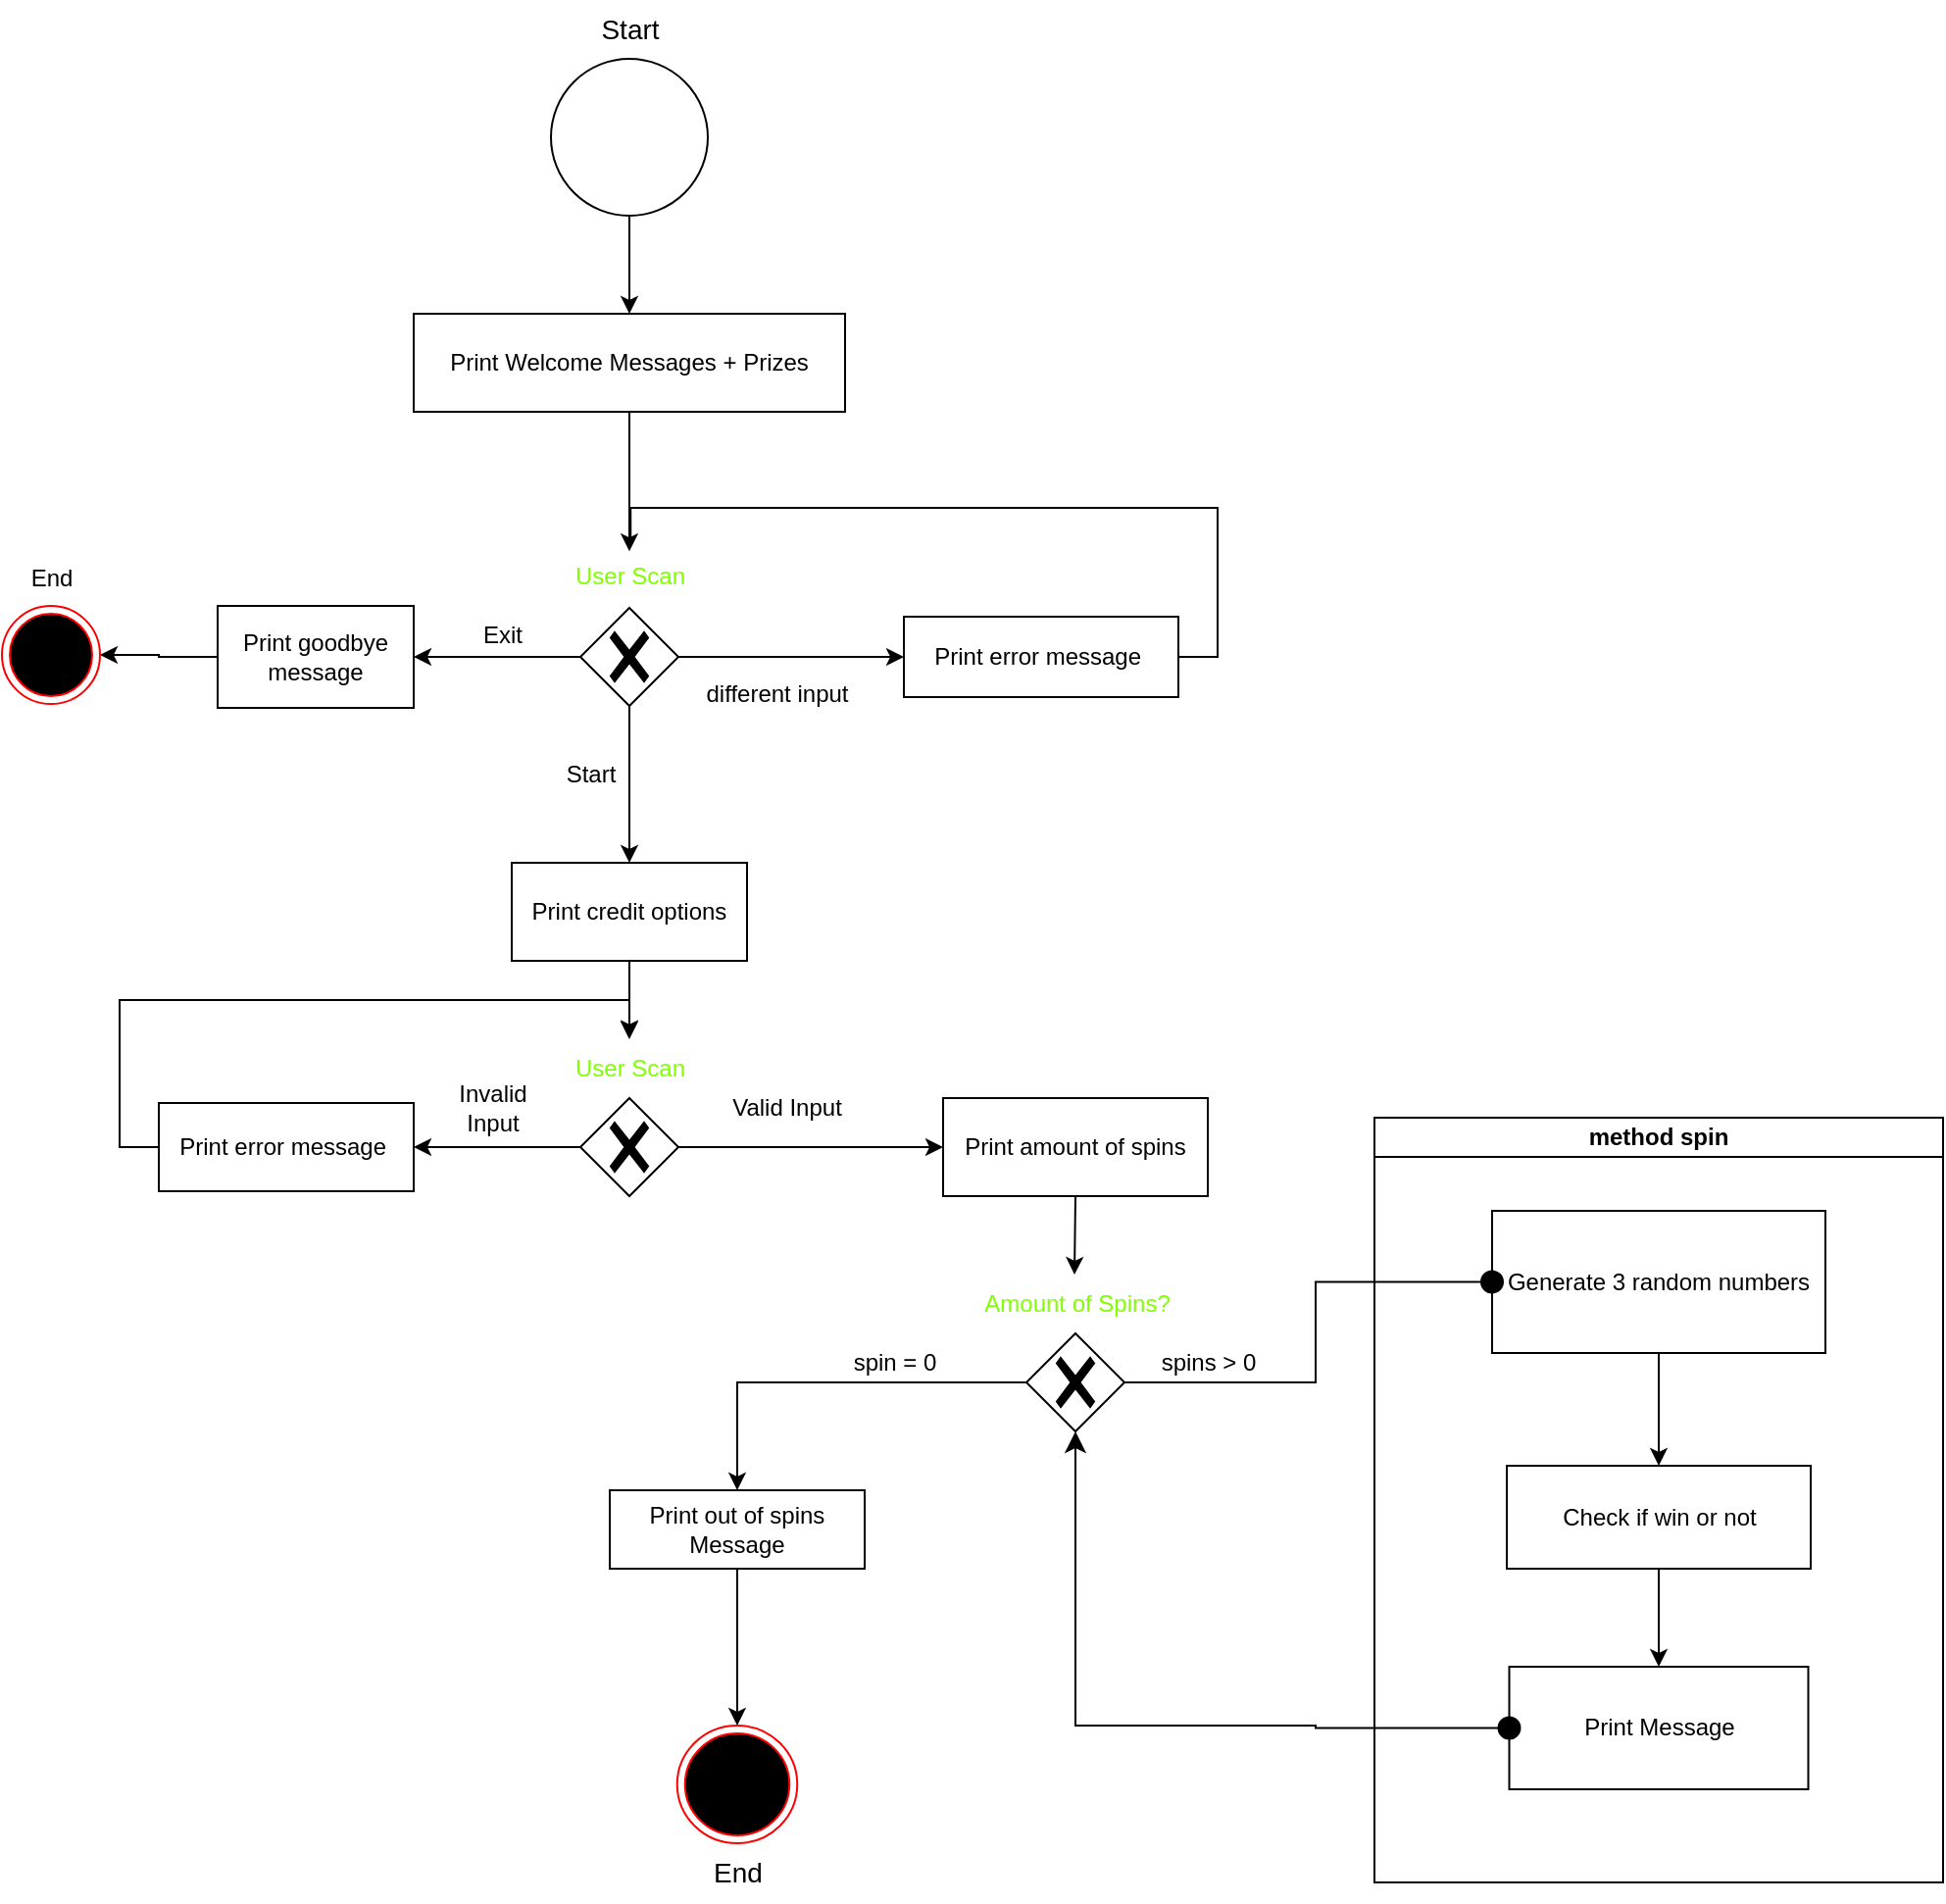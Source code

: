 <mxfile version="26.0.9">
  <diagram name="Page-1" id="fi1Lg-7dgP-PTi1Xk1YU">
    <mxGraphModel dx="1434" dy="844" grid="1" gridSize="10" guides="1" tooltips="1" connect="1" arrows="1" fold="1" page="0" pageScale="1" pageWidth="1600" pageHeight="900" math="0" shadow="0">
      <root>
        <mxCell id="0" />
        <mxCell id="1" parent="0" />
        <mxCell id="H97chpZ5i8emVwWIBnNh-3" style="edgeStyle=orthogonalEdgeStyle;rounded=0;orthogonalLoop=1;jettySize=auto;html=1;exitX=0.5;exitY=1;exitDx=0;exitDy=0;exitPerimeter=0;entryX=0.5;entryY=0;entryDx=0;entryDy=0;entryPerimeter=0;" parent="1" source="H97chpZ5i8emVwWIBnNh-1" target="H97chpZ5i8emVwWIBnNh-4" edge="1">
          <mxGeometry relative="1" as="geometry">
            <mxPoint x="540" y="230" as="targetPoint" />
          </mxGeometry>
        </mxCell>
        <mxCell id="H97chpZ5i8emVwWIBnNh-1" value="" style="points=[[0.145,0.145,0],[0.5,0,0],[0.855,0.145,0],[1,0.5,0],[0.855,0.855,0],[0.5,1,0],[0.145,0.855,0],[0,0.5,0]];shape=mxgraph.bpmn.event;html=1;verticalLabelPosition=bottom;labelBackgroundColor=#ffffff;verticalAlign=top;align=center;perimeter=ellipsePerimeter;outlineConnect=0;aspect=fixed;outline=standard;symbol=general;" parent="1" vertex="1">
          <mxGeometry x="500" y="100" width="80" height="80" as="geometry" />
        </mxCell>
        <mxCell id="H97chpZ5i8emVwWIBnNh-2" value="&lt;font style=&quot;font-size: 14px;&quot;&gt;Start&lt;/font&gt;" style="text;html=1;align=center;verticalAlign=middle;resizable=0;points=[];autosize=1;strokeColor=none;fillColor=none;" parent="1" vertex="1">
          <mxGeometry x="515" y="70" width="50" height="30" as="geometry" />
        </mxCell>
        <mxCell id="H97chpZ5i8emVwWIBnNh-4" value="Print Welcome Messages + Prizes" style="points=[[0.25,0,0],[0.5,0,0],[0.75,0,0],[1,0.25,0],[1,0.5,0],[1,0.75,0],[0.75,1,0],[0.5,1,0],[0.25,1,0],[0,0.75,0],[0,0.5,0],[0,0.25,0]];shape=mxgraph.bpmn.task2;whiteSpace=wrap;rectStyle=rounded;size=10;html=1;container=1;expand=0;collapsible=0;taskMarker=abstract;" parent="1" vertex="1">
          <mxGeometry x="430" y="230" width="220" height="50" as="geometry" />
        </mxCell>
        <mxCell id="H97chpZ5i8emVwWIBnNh-8" style="edgeStyle=orthogonalEdgeStyle;rounded=0;orthogonalLoop=1;jettySize=auto;html=1;exitX=0;exitY=0.5;exitDx=0;exitDy=0;exitPerimeter=0;" parent="1" source="H97chpZ5i8emVwWIBnNh-5" target="H97chpZ5i8emVwWIBnNh-9" edge="1">
          <mxGeometry relative="1" as="geometry">
            <mxPoint x="380" y="405.333" as="targetPoint" />
          </mxGeometry>
        </mxCell>
        <mxCell id="H97chpZ5i8emVwWIBnNh-15" style="edgeStyle=orthogonalEdgeStyle;rounded=0;orthogonalLoop=1;jettySize=auto;html=1;exitX=1;exitY=0.5;exitDx=0;exitDy=0;exitPerimeter=0;entryX=0;entryY=0.5;entryDx=0;entryDy=0;entryPerimeter=0;" parent="1" source="H97chpZ5i8emVwWIBnNh-5" target="H97chpZ5i8emVwWIBnNh-17" edge="1">
          <mxGeometry relative="1" as="geometry">
            <mxPoint x="680.0" y="405.241" as="targetPoint" />
          </mxGeometry>
        </mxCell>
        <mxCell id="H97chpZ5i8emVwWIBnNh-21" style="edgeStyle=orthogonalEdgeStyle;rounded=0;orthogonalLoop=1;jettySize=auto;html=1;exitX=0.5;exitY=1;exitDx=0;exitDy=0;exitPerimeter=0;entryX=0.5;entryY=0;entryDx=0;entryDy=0;entryPerimeter=0;" parent="1" source="H97chpZ5i8emVwWIBnNh-5" target="H97chpZ5i8emVwWIBnNh-22" edge="1">
          <mxGeometry relative="1" as="geometry">
            <mxPoint x="539.966" y="500" as="targetPoint" />
          </mxGeometry>
        </mxCell>
        <mxCell id="H97chpZ5i8emVwWIBnNh-5" value="" style="points=[[0.25,0.25,0],[0.5,0,0],[0.75,0.25,0],[1,0.5,0],[0.75,0.75,0],[0.5,1,0],[0.25,0.75,0],[0,0.5,0]];shape=mxgraph.bpmn.gateway2;html=1;verticalLabelPosition=bottom;labelBackgroundColor=#ffffff;verticalAlign=top;align=center;perimeter=rhombusPerimeter;outlineConnect=0;outline=none;symbol=none;gwType=exclusive;" parent="1" vertex="1">
          <mxGeometry x="515" y="380" width="50" height="50" as="geometry" />
        </mxCell>
        <mxCell id="H97chpZ5i8emVwWIBnNh-6" style="edgeStyle=orthogonalEdgeStyle;rounded=0;orthogonalLoop=1;jettySize=auto;html=1;exitX=0.5;exitY=1;exitDx=0;exitDy=0;exitPerimeter=0;entryX=0.5;entryY=0.07;entryDx=0;entryDy=0;entryPerimeter=0;" parent="1" source="H97chpZ5i8emVwWIBnNh-4" target="H97chpZ5i8emVwWIBnNh-7" edge="1">
          <mxGeometry relative="1" as="geometry">
            <mxPoint x="570" y="330" as="targetPoint" />
          </mxGeometry>
        </mxCell>
        <mxCell id="H97chpZ5i8emVwWIBnNh-7" value="&lt;font style=&quot;color: rgb(128, 255, 0);&quot;&gt;User Scan&lt;/font&gt;" style="text;html=1;align=center;verticalAlign=middle;resizable=0;points=[];autosize=1;strokeColor=none;fillColor=none;" parent="1" vertex="1">
          <mxGeometry x="500" y="349" width="80" height="30" as="geometry" />
        </mxCell>
        <mxCell id="H97chpZ5i8emVwWIBnNh-13" style="edgeStyle=orthogonalEdgeStyle;rounded=0;orthogonalLoop=1;jettySize=auto;html=1;exitX=0;exitY=0.5;exitDx=0;exitDy=0;exitPerimeter=0;entryX=1;entryY=0.5;entryDx=0;entryDy=0;" parent="1" source="H97chpZ5i8emVwWIBnNh-9" target="H97chpZ5i8emVwWIBnNh-12" edge="1">
          <mxGeometry relative="1" as="geometry" />
        </mxCell>
        <mxCell id="H97chpZ5i8emVwWIBnNh-9" value="Print goodbye message" style="points=[[0.25,0,0],[0.5,0,0],[0.75,0,0],[1,0.25,0],[1,0.5,0],[1,0.75,0],[0.75,1,0],[0.5,1,0],[0.25,1,0],[0,0.75,0],[0,0.5,0],[0,0.25,0]];shape=mxgraph.bpmn.task2;whiteSpace=wrap;rectStyle=rounded;size=10;html=1;container=1;expand=0;collapsible=0;taskMarker=abstract;" parent="1" vertex="1">
          <mxGeometry x="330" y="379" width="100" height="52" as="geometry" />
        </mxCell>
        <mxCell id="H97chpZ5i8emVwWIBnNh-10" value="Start" style="text;html=1;align=center;verticalAlign=middle;resizable=0;points=[];autosize=1;strokeColor=none;fillColor=none;" parent="1" vertex="1">
          <mxGeometry x="495" y="450" width="50" height="30" as="geometry" />
        </mxCell>
        <mxCell id="H97chpZ5i8emVwWIBnNh-11" value="Exit" style="text;html=1;align=center;verticalAlign=middle;resizable=0;points=[];autosize=1;strokeColor=none;fillColor=none;" parent="1" vertex="1">
          <mxGeometry x="455" y="379" width="40" height="30" as="geometry" />
        </mxCell>
        <mxCell id="H97chpZ5i8emVwWIBnNh-12" value="" style="ellipse;html=1;shape=endState;fillColor=#000000;strokeColor=#ff0000;" parent="1" vertex="1">
          <mxGeometry x="220" y="379" width="50" height="50" as="geometry" />
        </mxCell>
        <mxCell id="H97chpZ5i8emVwWIBnNh-14" value="End" style="text;html=1;align=center;verticalAlign=middle;resizable=0;points=[];autosize=1;strokeColor=none;fillColor=none;" parent="1" vertex="1">
          <mxGeometry x="225" y="350" width="40" height="30" as="geometry" />
        </mxCell>
        <mxCell id="H97chpZ5i8emVwWIBnNh-16" value="different input" style="text;html=1;align=center;verticalAlign=middle;resizable=0;points=[];autosize=1;strokeColor=none;fillColor=none;" parent="1" vertex="1">
          <mxGeometry x="565" y="409" width="100" height="30" as="geometry" />
        </mxCell>
        <mxCell id="H97chpZ5i8emVwWIBnNh-17" value="Print error message&amp;nbsp;" style="points=[[0.25,0,0],[0.5,0,0],[0.75,0,0],[1,0.25,0],[1,0.5,0],[1,0.75,0],[0.75,1,0],[0.5,1,0],[0.25,1,0],[0,0.75,0],[0,0.5,0],[0,0.25,0]];shape=mxgraph.bpmn.task2;whiteSpace=wrap;rectStyle=rounded;size=10;html=1;container=1;expand=0;collapsible=0;taskMarker=abstract;" parent="1" vertex="1">
          <mxGeometry x="680" y="384.5" width="140" height="41" as="geometry" />
        </mxCell>
        <mxCell id="H97chpZ5i8emVwWIBnNh-20" style="edgeStyle=orthogonalEdgeStyle;rounded=0;orthogonalLoop=1;jettySize=auto;html=1;exitX=1;exitY=0.5;exitDx=0;exitDy=0;exitPerimeter=0;entryX=0.508;entryY=-0.022;entryDx=0;entryDy=0;entryPerimeter=0;endArrow=none;startFill=0;" parent="1" source="H97chpZ5i8emVwWIBnNh-17" target="H97chpZ5i8emVwWIBnNh-7" edge="1">
          <mxGeometry relative="1" as="geometry" />
        </mxCell>
        <mxCell id="A_IhcFjj-mvDrSFzsU9k-1" style="edgeStyle=orthogonalEdgeStyle;rounded=0;orthogonalLoop=1;jettySize=auto;html=1;exitX=0.5;exitY=1;exitDx=0;exitDy=0;exitPerimeter=0;" edge="1" parent="1" source="H97chpZ5i8emVwWIBnNh-22">
          <mxGeometry relative="1" as="geometry">
            <mxPoint x="539.966" y="600" as="targetPoint" />
          </mxGeometry>
        </mxCell>
        <mxCell id="H97chpZ5i8emVwWIBnNh-22" value="Print credit options" style="points=[[0.25,0,0],[0.5,0,0],[0.75,0,0],[1,0.25,0],[1,0.5,0],[1,0.75,0],[0.75,1,0],[0.5,1,0],[0.25,1,0],[0,0.75,0],[0,0.5,0],[0,0.25,0]];shape=mxgraph.bpmn.task2;whiteSpace=wrap;rectStyle=rounded;size=10;html=1;container=1;expand=0;collapsible=0;taskMarker=abstract;" parent="1" vertex="1">
          <mxGeometry x="480" y="510" width="120" height="50" as="geometry" />
        </mxCell>
        <mxCell id="H97chpZ5i8emVwWIBnNh-24" value="method spin" style="swimlane;startSize=20;whiteSpace=wrap;html=1;" parent="1" vertex="1">
          <mxGeometry x="920" y="640" width="290" height="390" as="geometry" />
        </mxCell>
        <mxCell id="A_IhcFjj-mvDrSFzsU9k-26" style="edgeStyle=orthogonalEdgeStyle;rounded=0;orthogonalLoop=1;jettySize=auto;html=1;exitX=0.5;exitY=1;exitDx=0;exitDy=0;exitPerimeter=0;entryX=0.5;entryY=0;entryDx=0;entryDy=0;entryPerimeter=0;" edge="1" parent="H97chpZ5i8emVwWIBnNh-24" source="A_IhcFjj-mvDrSFzsU9k-25" target="A_IhcFjj-mvDrSFzsU9k-27">
          <mxGeometry relative="1" as="geometry">
            <mxPoint x="145.138" y="177.5" as="targetPoint" />
          </mxGeometry>
        </mxCell>
        <mxCell id="A_IhcFjj-mvDrSFzsU9k-25" value="Generate 3 random numbers" style="points=[[0.25,0,0],[0.5,0,0],[0.75,0,0],[1,0.25,0],[1,0.5,0],[1,0.75,0],[0.75,1,0],[0.5,1,0],[0.25,1,0],[0,0.75,0],[0,0.5,0],[0,0.25,0]];shape=mxgraph.bpmn.task2;whiteSpace=wrap;rectStyle=rounded;size=10;html=1;container=1;expand=0;collapsible=0;taskMarker=abstract;isLoopStandard=1;" vertex="1" parent="H97chpZ5i8emVwWIBnNh-24">
          <mxGeometry x="60" y="47.5" width="170" height="72.5" as="geometry" />
        </mxCell>
        <mxCell id="A_IhcFjj-mvDrSFzsU9k-28" style="edgeStyle=orthogonalEdgeStyle;rounded=0;orthogonalLoop=1;jettySize=auto;html=1;exitX=0.5;exitY=1;exitDx=0;exitDy=0;exitPerimeter=0;entryX=0.5;entryY=0;entryDx=0;entryDy=0;entryPerimeter=0;" edge="1" parent="H97chpZ5i8emVwWIBnNh-24" source="A_IhcFjj-mvDrSFzsU9k-27" target="A_IhcFjj-mvDrSFzsU9k-29">
          <mxGeometry relative="1" as="geometry">
            <mxPoint x="145.138" y="277.5" as="targetPoint" />
          </mxGeometry>
        </mxCell>
        <mxCell id="A_IhcFjj-mvDrSFzsU9k-27" value="Check if win or not" style="points=[[0.25,0,0],[0.5,0,0],[0.75,0,0],[1,0.25,0],[1,0.5,0],[1,0.75,0],[0.75,1,0],[0.5,1,0],[0.25,1,0],[0,0.75,0],[0,0.5,0],[0,0.25,0]];shape=mxgraph.bpmn.task2;whiteSpace=wrap;rectStyle=rounded;size=10;html=1;container=1;expand=0;collapsible=0;taskMarker=abstract;" vertex="1" parent="H97chpZ5i8emVwWIBnNh-24">
          <mxGeometry x="67.5" y="177.5" width="155" height="52.5" as="geometry" />
        </mxCell>
        <mxCell id="A_IhcFjj-mvDrSFzsU9k-29" value="Print Message" style="points=[[0.25,0,0],[0.5,0,0],[0.75,0,0],[1,0.25,0],[1,0.5,0],[1,0.75,0],[0.75,1,0],[0.5,1,0],[0.25,1,0],[0,0.75,0],[0,0.5,0],[0,0.25,0]];shape=mxgraph.bpmn.task2;whiteSpace=wrap;rectStyle=rounded;size=10;html=1;container=1;expand=0;collapsible=0;taskMarker=abstract;" vertex="1" parent="H97chpZ5i8emVwWIBnNh-24">
          <mxGeometry x="68.75" y="280" width="152.5" height="62.5" as="geometry" />
        </mxCell>
        <mxCell id="A_IhcFjj-mvDrSFzsU9k-2" value="&lt;font style=&quot;color: rgb(128, 255, 0);&quot;&gt;User Scan&lt;/font&gt;" style="text;html=1;align=center;verticalAlign=middle;resizable=0;points=[];autosize=1;strokeColor=none;fillColor=none;" vertex="1" parent="1">
          <mxGeometry x="500" y="600" width="80" height="30" as="geometry" />
        </mxCell>
        <mxCell id="A_IhcFjj-mvDrSFzsU9k-11" style="edgeStyle=orthogonalEdgeStyle;rounded=0;orthogonalLoop=1;jettySize=auto;html=1;exitX=0.5;exitY=1;exitDx=0;exitDy=0;exitPerimeter=0;" edge="1" parent="1" source="A_IhcFjj-mvDrSFzsU9k-3">
          <mxGeometry relative="1" as="geometry">
            <mxPoint x="767" y="720" as="targetPoint" />
          </mxGeometry>
        </mxCell>
        <mxCell id="A_IhcFjj-mvDrSFzsU9k-3" value="Print amount of spins" style="points=[[0.25,0,0],[0.5,0,0],[0.75,0,0],[1,0.25,0],[1,0.5,0],[1,0.75,0],[0.75,1,0],[0.5,1,0],[0.25,1,0],[0,0.75,0],[0,0.5,0],[0,0.25,0]];shape=mxgraph.bpmn.task2;whiteSpace=wrap;rectStyle=rounded;size=10;html=1;container=1;expand=0;collapsible=0;taskMarker=abstract;" vertex="1" parent="1">
          <mxGeometry x="700" y="630" width="135" height="50" as="geometry" />
        </mxCell>
        <mxCell id="A_IhcFjj-mvDrSFzsU9k-5" style="edgeStyle=orthogonalEdgeStyle;rounded=0;orthogonalLoop=1;jettySize=auto;html=1;exitX=0;exitY=0.5;exitDx=0;exitDy=0;exitPerimeter=0;entryX=1;entryY=0.5;entryDx=0;entryDy=0;entryPerimeter=0;" edge="1" parent="1" source="A_IhcFjj-mvDrSFzsU9k-4" target="A_IhcFjj-mvDrSFzsU9k-6">
          <mxGeometry relative="1" as="geometry">
            <mxPoint x="450.0" y="655.241" as="targetPoint" />
          </mxGeometry>
        </mxCell>
        <mxCell id="A_IhcFjj-mvDrSFzsU9k-4" value="" style="points=[[0.25,0.25,0],[0.5,0,0],[0.75,0.25,0],[1,0.5,0],[0.75,0.75,0],[0.5,1,0],[0.25,0.75,0],[0,0.5,0]];shape=mxgraph.bpmn.gateway2;html=1;verticalLabelPosition=bottom;labelBackgroundColor=#ffffff;verticalAlign=top;align=center;perimeter=rhombusPerimeter;outlineConnect=0;outline=none;symbol=none;gwType=exclusive;" vertex="1" parent="1">
          <mxGeometry x="515" y="630" width="50" height="50" as="geometry" />
        </mxCell>
        <mxCell id="A_IhcFjj-mvDrSFzsU9k-6" value="Print error message&amp;nbsp;" style="points=[[0.25,0,0],[0.5,0,0],[0.75,0,0],[1,0.25,0],[1,0.5,0],[1,0.75,0],[0.75,1,0],[0.5,1,0],[0.25,1,0],[0,0.75,0],[0,0.5,0],[0,0.25,0]];shape=mxgraph.bpmn.task2;whiteSpace=wrap;rectStyle=rounded;size=10;html=1;container=1;expand=0;collapsible=0;taskMarker=abstract;" vertex="1" parent="1">
          <mxGeometry x="300" y="632.5" width="130" height="45" as="geometry" />
        </mxCell>
        <mxCell id="A_IhcFjj-mvDrSFzsU9k-7" value="&lt;span style=&quot;text-wrap: wrap;&quot;&gt;Invalid Input&lt;/span&gt;" style="text;html=1;align=center;verticalAlign=middle;resizable=0;points=[];autosize=1;strokeColor=none;fillColor=none;" vertex="1" parent="1">
          <mxGeometry x="425" y="620" width="90" height="30" as="geometry" />
        </mxCell>
        <mxCell id="A_IhcFjj-mvDrSFzsU9k-8" style="edgeStyle=orthogonalEdgeStyle;rounded=0;orthogonalLoop=1;jettySize=auto;html=1;exitX=0;exitY=0.5;exitDx=0;exitDy=0;exitPerimeter=0;entryX=0.5;entryY=-0.021;entryDx=0;entryDy=0;entryPerimeter=0;" edge="1" parent="1" source="A_IhcFjj-mvDrSFzsU9k-6" target="A_IhcFjj-mvDrSFzsU9k-2">
          <mxGeometry relative="1" as="geometry" />
        </mxCell>
        <mxCell id="A_IhcFjj-mvDrSFzsU9k-9" style="edgeStyle=orthogonalEdgeStyle;rounded=0;orthogonalLoop=1;jettySize=auto;html=1;exitX=1;exitY=0.5;exitDx=0;exitDy=0;exitPerimeter=0;entryX=0;entryY=0.5;entryDx=0;entryDy=0;entryPerimeter=0;" edge="1" parent="1" source="A_IhcFjj-mvDrSFzsU9k-4" target="A_IhcFjj-mvDrSFzsU9k-3">
          <mxGeometry relative="1" as="geometry" />
        </mxCell>
        <mxCell id="A_IhcFjj-mvDrSFzsU9k-10" value="Valid Input" style="text;html=1;align=center;verticalAlign=middle;resizable=0;points=[];autosize=1;strokeColor=none;fillColor=none;" vertex="1" parent="1">
          <mxGeometry x="580" y="620" width="80" height="30" as="geometry" />
        </mxCell>
        <mxCell id="A_IhcFjj-mvDrSFzsU9k-13" value="spins &amp;gt; 0" style="text;html=1;align=center;verticalAlign=middle;resizable=0;points=[];autosize=1;strokeColor=none;fillColor=none;" vertex="1" parent="1">
          <mxGeometry x="800" y="750" width="70" height="30" as="geometry" />
        </mxCell>
        <mxCell id="A_IhcFjj-mvDrSFzsU9k-17" style="edgeStyle=orthogonalEdgeStyle;rounded=0;orthogonalLoop=1;jettySize=auto;html=1;exitX=1;exitY=0.5;exitDx=0;exitDy=0;exitPerimeter=0;entryX=0;entryY=0.5;entryDx=0;entryDy=0;entryPerimeter=0;endArrow=oval;endFill=1;endSize=11;" edge="1" parent="1" source="A_IhcFjj-mvDrSFzsU9k-15" target="A_IhcFjj-mvDrSFzsU9k-25">
          <mxGeometry relative="1" as="geometry">
            <mxPoint x="880.0" y="775.241" as="targetPoint" />
            <Array as="points">
              <mxPoint x="890" y="775" />
              <mxPoint x="890" y="724" />
            </Array>
          </mxGeometry>
        </mxCell>
        <mxCell id="A_IhcFjj-mvDrSFzsU9k-15" value="" style="points=[[0.25,0.25,0],[0.5,0,0],[0.75,0.25,0],[1,0.5,0],[0.75,0.75,0],[0.5,1,0],[0.25,0.75,0],[0,0.5,0]];shape=mxgraph.bpmn.gateway2;html=1;verticalLabelPosition=bottom;labelBackgroundColor=#ffffff;verticalAlign=top;align=center;perimeter=rhombusPerimeter;outlineConnect=0;outline=none;symbol=none;gwType=exclusive;" vertex="1" parent="1">
          <mxGeometry x="742.5" y="750" width="50" height="50" as="geometry" />
        </mxCell>
        <mxCell id="A_IhcFjj-mvDrSFzsU9k-16" value="spin = 0" style="text;html=1;align=center;verticalAlign=middle;resizable=0;points=[];autosize=1;strokeColor=none;fillColor=none;" vertex="1" parent="1">
          <mxGeometry x="640" y="750" width="70" height="30" as="geometry" />
        </mxCell>
        <mxCell id="A_IhcFjj-mvDrSFzsU9k-32" style="edgeStyle=orthogonalEdgeStyle;rounded=0;orthogonalLoop=1;jettySize=auto;html=1;exitX=0.5;exitY=1;exitDx=0;exitDy=0;exitPerimeter=0;entryX=0.5;entryY=0;entryDx=0;entryDy=0;" edge="1" parent="1" source="A_IhcFjj-mvDrSFzsU9k-18" target="A_IhcFjj-mvDrSFzsU9k-20">
          <mxGeometry relative="1" as="geometry" />
        </mxCell>
        <mxCell id="A_IhcFjj-mvDrSFzsU9k-18" value="Print out of spins Message" style="points=[[0.25,0,0],[0.5,0,0],[0.75,0,0],[1,0.25,0],[1,0.5,0],[1,0.75,0],[0.75,1,0],[0.5,1,0],[0.25,1,0],[0,0.75,0],[0,0.5,0],[0,0.25,0]];shape=mxgraph.bpmn.task2;whiteSpace=wrap;rectStyle=rounded;size=10;html=1;container=1;expand=0;collapsible=0;taskMarker=abstract;" vertex="1" parent="1">
          <mxGeometry x="530" y="830" width="130" height="40" as="geometry" />
        </mxCell>
        <mxCell id="A_IhcFjj-mvDrSFzsU9k-20" value="" style="ellipse;html=1;shape=endState;fillColor=#000000;strokeColor=#ff0000;" vertex="1" parent="1">
          <mxGeometry x="564.37" y="950" width="61.25" height="60" as="geometry" />
        </mxCell>
        <mxCell id="A_IhcFjj-mvDrSFzsU9k-21" value="&lt;font style=&quot;font-size: 14px;&quot;&gt;End&lt;/font&gt;" style="text;html=1;align=center;verticalAlign=middle;resizable=0;points=[];autosize=1;strokeColor=none;fillColor=none;" vertex="1" parent="1">
          <mxGeometry x="569.99" y="1010" width="50" height="30" as="geometry" />
        </mxCell>
        <mxCell id="A_IhcFjj-mvDrSFzsU9k-30" style="edgeStyle=orthogonalEdgeStyle;rounded=0;orthogonalLoop=1;jettySize=auto;html=1;exitX=0;exitY=0.5;exitDx=0;exitDy=0;exitPerimeter=0;entryX=0.5;entryY=1;entryDx=0;entryDy=0;entryPerimeter=0;startArrow=oval;startFill=1;endSize=8;startSize=11;" edge="1" parent="1" source="A_IhcFjj-mvDrSFzsU9k-29" target="A_IhcFjj-mvDrSFzsU9k-15">
          <mxGeometry relative="1" as="geometry">
            <Array as="points">
              <mxPoint x="890" y="951" />
              <mxPoint x="890" y="950" />
              <mxPoint x="767" y="950" />
            </Array>
          </mxGeometry>
        </mxCell>
        <mxCell id="A_IhcFjj-mvDrSFzsU9k-31" style="edgeStyle=orthogonalEdgeStyle;rounded=0;orthogonalLoop=1;jettySize=auto;html=1;exitX=0;exitY=0.5;exitDx=0;exitDy=0;exitPerimeter=0;entryX=0.5;entryY=0;entryDx=0;entryDy=0;entryPerimeter=0;" edge="1" parent="1" source="A_IhcFjj-mvDrSFzsU9k-15" target="A_IhcFjj-mvDrSFzsU9k-18">
          <mxGeometry relative="1" as="geometry" />
        </mxCell>
        <mxCell id="A_IhcFjj-mvDrSFzsU9k-33" value="&lt;font style=&quot;color: rgb(128, 255, 0);&quot;&gt;Amount of Spins?&lt;/font&gt;" style="text;html=1;align=center;verticalAlign=middle;resizable=0;points=[];autosize=1;strokeColor=none;fillColor=none;" vertex="1" parent="1">
          <mxGeometry x="707.5" y="720" width="120" height="30" as="geometry" />
        </mxCell>
      </root>
    </mxGraphModel>
  </diagram>
</mxfile>
